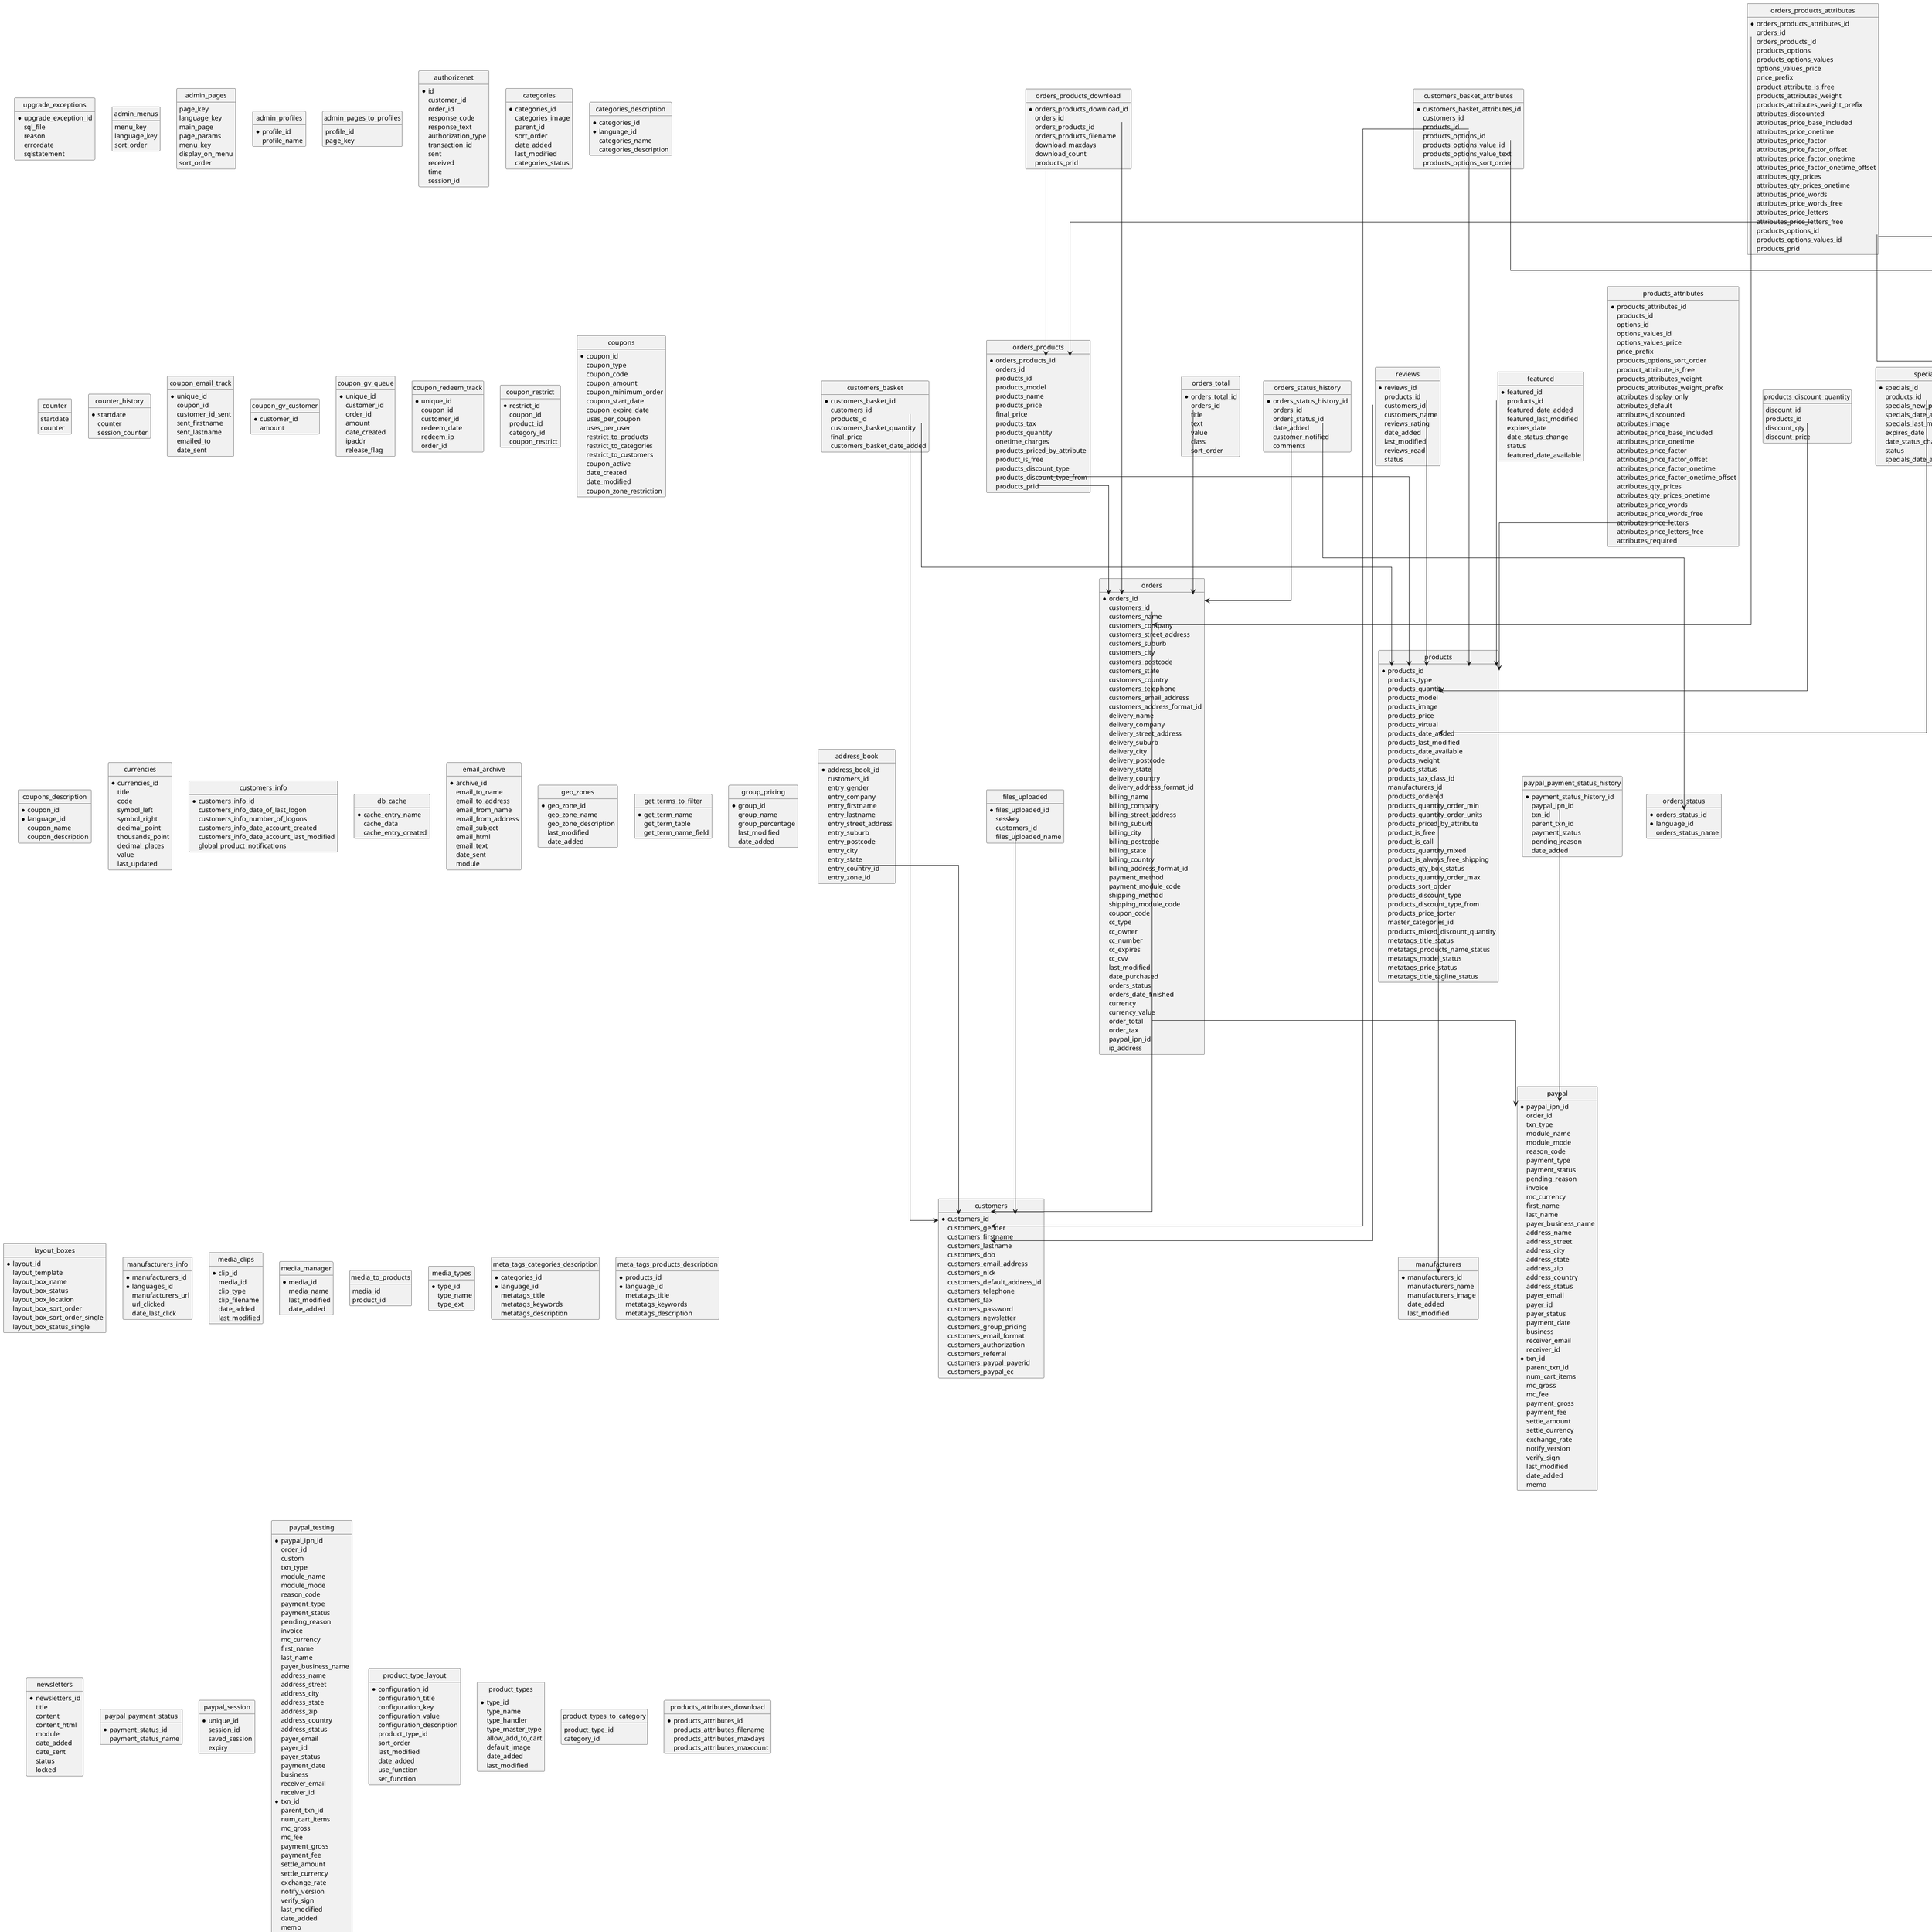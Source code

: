 @startuml

' hide the spot
hide circle
hide methods
hide stereotypes

' avoid problems with angled crows feet
skinparam linetype ortho

entity upgrade_exceptions {
  *upgrade_exception_id
  sql_file
  reason
  errordate
  sqlstatement
}
entity address_book {
  *address_book_id
  customers_id
  entry_gender
  entry_company
  entry_firstname
  entry_lastname
  entry_street_address
  entry_suburb
  entry_postcode
  entry_city
  entry_state
  entry_country_id
  entry_zone_id
}
entity address_format {
  *address_format_id
  address_format
  address_summary
}
entity admin {
  *admin_id
  admin_name
  admin_email
  admin_profile
  admin_pass
  prev_pass1
  prev_pass2
  prev_pass3
  pwd_last_change_date
  reset_token
  last_modified
  last_login_date
  last_login_ip
  failed_logins
  lockout_expires
  last_failed_attempt
  last_failed_ip
}
entity admin_activity_log {
  *log_id
  access_date
  admin_id
  page_accessed
  page_parameters
  ip_address
  flagged
  attention
  gzpost
}
entity admin_menus {
  menu_key
  language_key
  sort_order
}
entity admin_pages {
  page_key
  language_key
  main_page
  page_params
  menu_key
  display_on_menu
  sort_order
}
entity admin_profiles {
  *profile_id
  profile_name
}
entity admin_pages_to_profiles {
  profile_id
  page_key
}
entity authorizenet {
  *id
  customer_id
  order_id
  response_code
  response_text
  authorization_type
  transaction_id
  sent
  received
  time
  session_id
}
entity banners {
  *banners_id
  banners_title
  banners_url
  banners_image
  banners_group
  banners_html_text
  expires_impressions
  expires_date
  date_scheduled
  date_added
  date_status_change
  status
  banners_open_new_windows
  banners_on_ssl
  banners_sort_order
}
entity banners_history {
  *banners_history_id
  banners_id
  banners_shown
  banners_clicked
  banners_history_date
}
entity categories {
  *categories_id
  categories_image
  parent_id
  sort_order
  date_added
  last_modified
  categories_status
}
entity categories_description {
  *categories_id
  *language_id
  categories_name
  categories_description
}
entity configuration {
  *configuration_id
  configuration_title
  configuration_key
  configuration_value
  configuration_description
  configuration_group_id
  sort_order
  last_modified
  date_added
  use_function
  set_function
}
entity configuration_group {
  *configuration_group_id
  configuration_group_title
  configuration_group_description
  sort_order
  visible
}
entity counter {
  startdate
  counter
}
entity counter_history {
  *startdate
  counter
  session_counter
}
entity countries {
  *countries_id
  countries_name
  countries_iso_code_2
  countries_iso_code_3
  address_format_id
}
entity coupon_email_track {
  *unique_id
  coupon_id
  customer_id_sent
  sent_firstname
  sent_lastname
  emailed_to
  date_sent
}
entity coupon_gv_customer {
  *customer_id
  amount
}
entity coupon_gv_queue {
  *unique_id
  customer_id
  order_id
  amount
  date_created
  ipaddr
  release_flag
}
entity coupon_redeem_track {
  *unique_id
  coupon_id
  customer_id
  redeem_date
  redeem_ip
  order_id
}
entity coupon_restrict {
  *restrict_id
  coupon_id
  product_id
  category_id
  coupon_restrict
}
entity coupons {
  *coupon_id
  coupon_type
  coupon_code
  coupon_amount
  coupon_minimum_order
  coupon_start_date
  coupon_expire_date
  uses_per_coupon
  uses_per_user
  restrict_to_products
  restrict_to_categories
  restrict_to_customers
  coupon_active
  date_created
  date_modified
  coupon_zone_restriction
}
entity coupons_description {
  *coupon_id
  *language_id
  coupon_name
  coupon_description
}
entity currencies {
  *currencies_id
  title
  code
  symbol_left
  symbol_right
  decimal_point
  thousands_point
  decimal_places
  value
  last_updated
}
entity customers {
  *customers_id
  customers_gender
  customers_firstname
  customers_lastname
  customers_dob
  customers_email_address
  customers_nick
  customers_default_address_id
  customers_telephone
  customers_fax
  customers_password
  customers_newsletter
  customers_group_pricing
  customers_email_format
  customers_authorization
  customers_referral
  customers_paypal_payerid
  customers_paypal_ec
}
entity customers_basket {
  *customers_basket_id
  customers_id
  products_id
  customers_basket_quantity
  final_price
  customers_basket_date_added
}
entity customers_basket_attributes {
  *customers_basket_attributes_id
  customers_id
  products_id
  products_options_id
  products_options_value_id
  products_options_value_text
  products_options_sort_order
}
entity customers_info {
  *customers_info_id
  customers_info_date_of_last_logon
  customers_info_number_of_logons
  customers_info_date_account_created
  customers_info_date_account_last_modified
  global_product_notifications
}
entity db_cache {
  *cache_entry_name
  cache_data
  cache_entry_created
}
entity email_archive {
  *archive_id
  email_to_name
  email_to_address
  email_from_name
  email_from_address
  email_subject
  email_html
  email_text
  date_sent
  module
}
entity ezpages {
  *pages_id
  languages_id
  pages_title
  alt_url
  alt_url_external
  pages_html_text
  status_header
  status_sidebox
  status_footer
  status_toc
  header_sort_order
  sidebox_sort_order
  footer_sort_order
  toc_sort_order
  page_open_new_window
  page_is_ssl
  toc_chapter
}
entity featured {
  *featured_id
  products_id
  featured_date_added
  featured_last_modified
  expires_date
  date_status_change
  status
  featured_date_available
}
entity files_uploaded {
  *files_uploaded_id
  sesskey
  customers_id
  files_uploaded_name
}
entity geo_zones {
  *geo_zone_id
  geo_zone_name
  geo_zone_description
  last_modified
  date_added
}
entity get_terms_to_filter {
  *get_term_name
  get_term_table
  get_term_name_field
}
entity group_pricing {
  *group_id
  group_name
  group_percentage
  last_modified
  date_added
}
entity languages {
  *languages_id
  name
  code
  image
  directory
  sort_order
}
entity layout_boxes {
  *layout_id
  layout_template
  layout_box_name
  layout_box_status
  layout_box_location
  layout_box_sort_order
  layout_box_sort_order_single
  layout_box_status_single
}
entity manufacturers {
  *manufacturers_id
  manufacturers_name
  manufacturers_image
  date_added
  last_modified
}
entity manufacturers_info {
  *manufacturers_id
  *languages_id
  manufacturers_url
  url_clicked
  date_last_click
}
entity media_clips {
  *clip_id
  media_id
  clip_type
  clip_filename
  date_added
  last_modified
}
entity media_manager {
  *media_id
  media_name
  last_modified
  date_added
}
entity media_to_products {
  media_id
  product_id
}
entity media_types {
  *type_id
  type_name
  type_ext
}
entity meta_tags_categories_description {
  *categories_id
  *language_id
  metatags_title
  metatags_keywords
  metatags_description
}
entity meta_tags_products_description {
  *products_id
  *language_id
  metatags_title
  metatags_keywords
  metatags_description
}
entity music_genre {
  *music_genre_id
  music_genre_name
  date_added
  last_modified
}
entity newsletters {
  *newsletters_id
  title
  content
  content_html
  module
  date_added
  date_sent
  status
  locked
}
entity orders {
  *orders_id
  customers_id
  customers_name
  customers_company
  customers_street_address
  customers_suburb
  customers_city
  customers_postcode
  customers_state
  customers_country
  customers_telephone
  customers_email_address
  customers_address_format_id
  delivery_name
  delivery_company
  delivery_street_address
  delivery_suburb
  delivery_city
  delivery_postcode
  delivery_state
  delivery_country
  delivery_address_format_id
  billing_name
  billing_company
  billing_street_address
  billing_suburb
  billing_city
  billing_postcode
  billing_state
  billing_country
  billing_address_format_id
  payment_method
  payment_module_code
  shipping_method
  shipping_module_code
  coupon_code
  cc_type
  cc_owner
  cc_number
  cc_expires
  cc_cvv
  last_modified
  date_purchased
  orders_status
  orders_date_finished
  currency
  currency_value
  order_total
  order_tax
  paypal_ipn_id
  ip_address
}
entity orders_products {
  *orders_products_id
  orders_id
  products_id
  products_model
  products_name
  products_price
  final_price
  products_tax
  products_quantity
  onetime_charges
  products_priced_by_attribute
  product_is_free
  products_discount_type
  products_discount_type_from
  products_prid
}
entity orders_products_attributes {
  *orders_products_attributes_id
  orders_id
  orders_products_id
  products_options
  products_options_values
  options_values_price
  price_prefix
  product_attribute_is_free
  products_attributes_weight
  products_attributes_weight_prefix
  attributes_discounted
  attributes_price_base_included
  attributes_price_onetime
  attributes_price_factor
  attributes_price_factor_offset
  attributes_price_factor_onetime
  attributes_price_factor_onetime_offset
  attributes_qty_prices
  attributes_qty_prices_onetime
  attributes_price_words
  attributes_price_words_free
  attributes_price_letters
  attributes_price_letters_free
  products_options_id
  products_options_values_id
  products_prid
}
entity orders_products_download {
  *orders_products_download_id
  orders_id
  orders_products_id
  orders_products_filename
  download_maxdays
  download_count
  products_prid
}
entity orders_status {
  *orders_status_id
  *language_id
  orders_status_name
}
entity orders_status_history {
  *orders_status_history_id
  orders_id
  orders_status_id
  date_added
  customer_notified
  comments
}
entity orders_total {
  *orders_total_id
  orders_id
  title
  text
  value
  class
  sort_order
}
entity paypal {
  *paypal_ipn_id
  order_id
  txn_type
  module_name
  module_mode
  reason_code
  payment_type
  payment_status
  pending_reason
  invoice
  mc_currency
  first_name
  last_name
  payer_business_name
  address_name
  address_street
  address_city
  address_state
  address_zip
  address_country
  address_status
  payer_email
  payer_id
  payer_status
  payment_date
  business
  receiver_email
  receiver_id
  *txn_id
  parent_txn_id
  num_cart_items
  mc_gross
  mc_fee
  payment_gross
  payment_fee
  settle_amount
  settle_currency
  exchange_rate
  notify_version
  verify_sign
  last_modified
  date_added
  memo
}
entity paypal_payment_status {
  *payment_status_id
  payment_status_name
}
entity paypal_payment_status_history {
  *payment_status_history_id
  paypal_ipn_id
  txn_id
  parent_txn_id
  payment_status
  pending_reason
  date_added
}
entity paypal_session {
  *unique_id
  session_id
  saved_session
  expiry
}
entity paypal_testing {
  *paypal_ipn_id
  order_id
  custom
  txn_type
  module_name
  module_mode
  reason_code
  payment_type
  payment_status
  pending_reason
  invoice
  mc_currency
  first_name
  last_name
  payer_business_name
  address_name
  address_street
  address_city
  address_state
  address_zip
  address_country
  address_status
  payer_email
  payer_id
  payer_status
  payment_date
  business
  receiver_email
  receiver_id
  *txn_id
  parent_txn_id
  num_cart_items
  mc_gross
  mc_fee
  payment_gross
  payment_fee
  settle_amount
  settle_currency
  exchange_rate
  notify_version
  verify_sign
  last_modified
  date_added
  memo
}
entity product_music_extra {
  *products_id
  artists_id
  record_company_id
  music_genre_id
}
entity product_type_layout {
  *configuration_id
  configuration_title
  configuration_key
  configuration_value
  configuration_description
  product_type_id
  sort_order
  last_modified
  date_added
  use_function
  set_function
}
entity product_types {
  *type_id
  type_name
  type_handler
  type_master_type
  allow_add_to_cart
  default_image
  date_added
  last_modified
}
entity product_types_to_category {
  product_type_id
  category_id
}
entity products {
  *products_id
  products_type
  products_quantity
  products_model
  products_image
  products_price
  products_virtual
  products_date_added
  products_last_modified
  products_date_available
  products_weight
  products_status
  products_tax_class_id
  manufacturers_id
  products_ordered
  products_quantity_order_min
  products_quantity_order_units
  products_priced_by_attribute
  product_is_free
  product_is_call
  products_quantity_mixed
  product_is_always_free_shipping
  products_qty_box_status
  products_quantity_order_max
  products_sort_order
  products_discount_type
  products_discount_type_from
  products_price_sorter
  master_categories_id
  products_mixed_discount_quantity
  metatags_title_status
  metatags_products_name_status
  metatags_model_status
  metatags_price_status
  metatags_title_tagline_status
}
entity products_attributes {
  *products_attributes_id
  products_id
  options_id
  options_values_id
  options_values_price
  price_prefix
  products_options_sort_order
  product_attribute_is_free
  products_attributes_weight
  products_attributes_weight_prefix
  attributes_display_only
  attributes_default
  attributes_discounted
  attributes_image
  attributes_price_base_included
  attributes_price_onetime
  attributes_price_factor
  attributes_price_factor_offset
  attributes_price_factor_onetime
  attributes_price_factor_onetime_offset
  attributes_qty_prices
  attributes_qty_prices_onetime
  attributes_price_words
  attributes_price_words_free
  attributes_price_letters
  attributes_price_letters_free
  attributes_required
}
entity products_attributes_download {
  *products_attributes_id
  products_attributes_filename
  products_attributes_maxdays
  products_attributes_maxcount
}
entity products_description {
  *products_id
  *language_id
  products_name
  products_description
  products_url
  products_viewed
}
entity products_discount_quantity {
  discount_id
  products_id
  discount_qty
  discount_price
}
entity products_notifications {
  *products_id
  *customers_id
  date_added
}
entity products_options {
  *products_options_id
  *language_id
  products_options_name
  products_options_sort_order
  products_options_type
  products_options_length
  products_options_comment
  products_options_size
  products_options_images_per_row
  products_options_images_style
  products_options_rows
}
entity products_options_types {
  *products_options_types_id
  products_options_types_name
}
entity products_options_values {
  *products_options_values_id
  *language_id
  products_options_values_name
  products_options_values_sort_order
}
entity products_options_values_to_products_options {
  *products_options_values_to_products_options_id
  products_options_id
  products_options_values_id
}
entity products_to_categories {
  *products_id
  *categories_id
}
entity project_version {
  *project_version_id
  project_version_key
  project_version_major
  project_version_minor
  project_version_patch1
  project_version_patch2
  project_version_patch1_source
  project_version_patch2_source
  project_version_comment
  project_version_date_applied
}
entity project_version_history {
  *project_version_id
  project_version_key
  project_version_major
  project_version_minor
  project_version_patch
  project_version_comment
  project_version_date_applied
}
entity query_builder {
  *query_id
  query_category
  query_name
  query_description
  query_string
  query_keys_list
}
entity record_artists {
  *artists_id
  artists_name
  artists_image
  date_added
  last_modified
}
entity record_artists_info {
  *artists_id
  *languages_id
  artists_url
  url_clicked
  date_last_click
}
entity record_company {
  *record_company_id
  record_company_name
  record_company_image
  date_added
  last_modified
}
entity record_company_info {
  *record_company_id
  *languages_id
  record_company_url
  url_clicked
  date_last_click
}
entity reviews {
  *reviews_id
  products_id
  customers_id
  customers_name
  reviews_rating
  date_added
  last_modified
  reviews_read
  status
}
entity reviews_description {
  *reviews_id
  *languages_id
  reviews_text
}
entity salemaker_sales {
  *sale_id
  sale_status
  sale_name
  sale_deduction_value
  sale_deduction_type
  sale_pricerange_from
  sale_pricerange_to
  sale_specials_condition
  sale_categories_selected
  sale_categories_all
  sale_date_start
  sale_date_end
  sale_date_added
  sale_date_last_modified
  sale_date_status_change
}
entity sessions {
  *sesskey
  expiry
  value
}
entity specials {
  *specials_id
  products_id
  specials_new_products_price
  specials_date_added
  specials_last_modified
  expires_date
  date_status_change
  status
  specials_date_available
}
entity tax_class {
  *tax_class_id
  tax_class_title
  tax_class_description
  last_modified
  date_added
}
entity tax_rates {
  *tax_rates_id
  tax_zone_id
  tax_class_id
  tax_priority
  tax_rate
  tax_description
  last_modified
  date_added
}
entity template_select {
  *template_id
  template_dir
  template_language
}
entity whos_online {
  customer_id
  full_name
  session_id
  ip_address
  time_entry
  time_last_click
  last_page_url
  host_address
  user_agent
}
entity zones {
  *zone_id
  zone_country_id
  zone_code
  zone_name
}
entity zones_to_geo_zones {
  *association_id
  zone_country_id
  zone_id
  geo_zone_id
  last_modified
  date_added
}


address_book::customers_id --> customers::customers_id
admin_activity_log::admin_id --> admin::admin_id
banners_history::banners_id --> banners::banners_id
configuration::configuration_group_id --> configuration_group::configuration_group_id
countries::address_format_id --> address_format::address_format_id
customers_basket::customers_id --> customers::customers_id
customers_basket::products_id --> products::products_id
customers_basket_attributes::customers_id --> customers::customers_id
customers_basket_attributes::products_id --> products::products_id
customers_basket_attributes::products_options_id --> products_options::products_options_id
ezpages::languages_id --> languages::languages_id
featured::products_id --> products::products_id
files_uploaded::customers_id --> customers::customers_id
orders::customers_id --> customers::customers_id
orders::paypal_ipn_id --> paypal::paypal_ipn_id
orders_products::orders_id --> orders::orders_id
orders_products::products_id --> products::products_id
orders_products_attributes::orders_id --> orders::orders_id
orders_products_attributes::orders_products_id --> orders_products::orders_products_id
orders_products_attributes::products_options_id --> products_options::products_options_id
orders_products_attributes::products_options_values_id --> products_options_values::products_options_values_id
orders_products_download::orders_id --> orders::orders_id
orders_products_download::orders_products_id --> orders_products::orders_products_id
orders_status_history::orders_id --> orders::orders_id
orders_status_history::orders_status_id --> orders_status::orders_status_id
orders_total::orders_id --> orders::orders_id
paypal_payment_status_history::paypal_ipn_id --> paypal::paypal_ipn_id
product_music_extra::record_company_id --> record_company::record_company_id
product_music_extra::music_genre_id --> music_genre::music_genre_id
products::manufacturers_id --> manufacturers::manufacturers_id
products_attributes::products_id --> products::products_id
products_discount_quantity::products_id --> products::products_id
products_options_values_to_products_options::products_options_id --> products_options::products_options_id
products_options_values_to_products_options::products_options_values_id --> products_options_values::products_options_values_id
reviews::products_id --> products::products_id
reviews::customers_id --> customers::customers_id
specials::products_id --> products::products_id
tax_rates::tax_class_id --> tax_class::tax_class_id

@enduml
